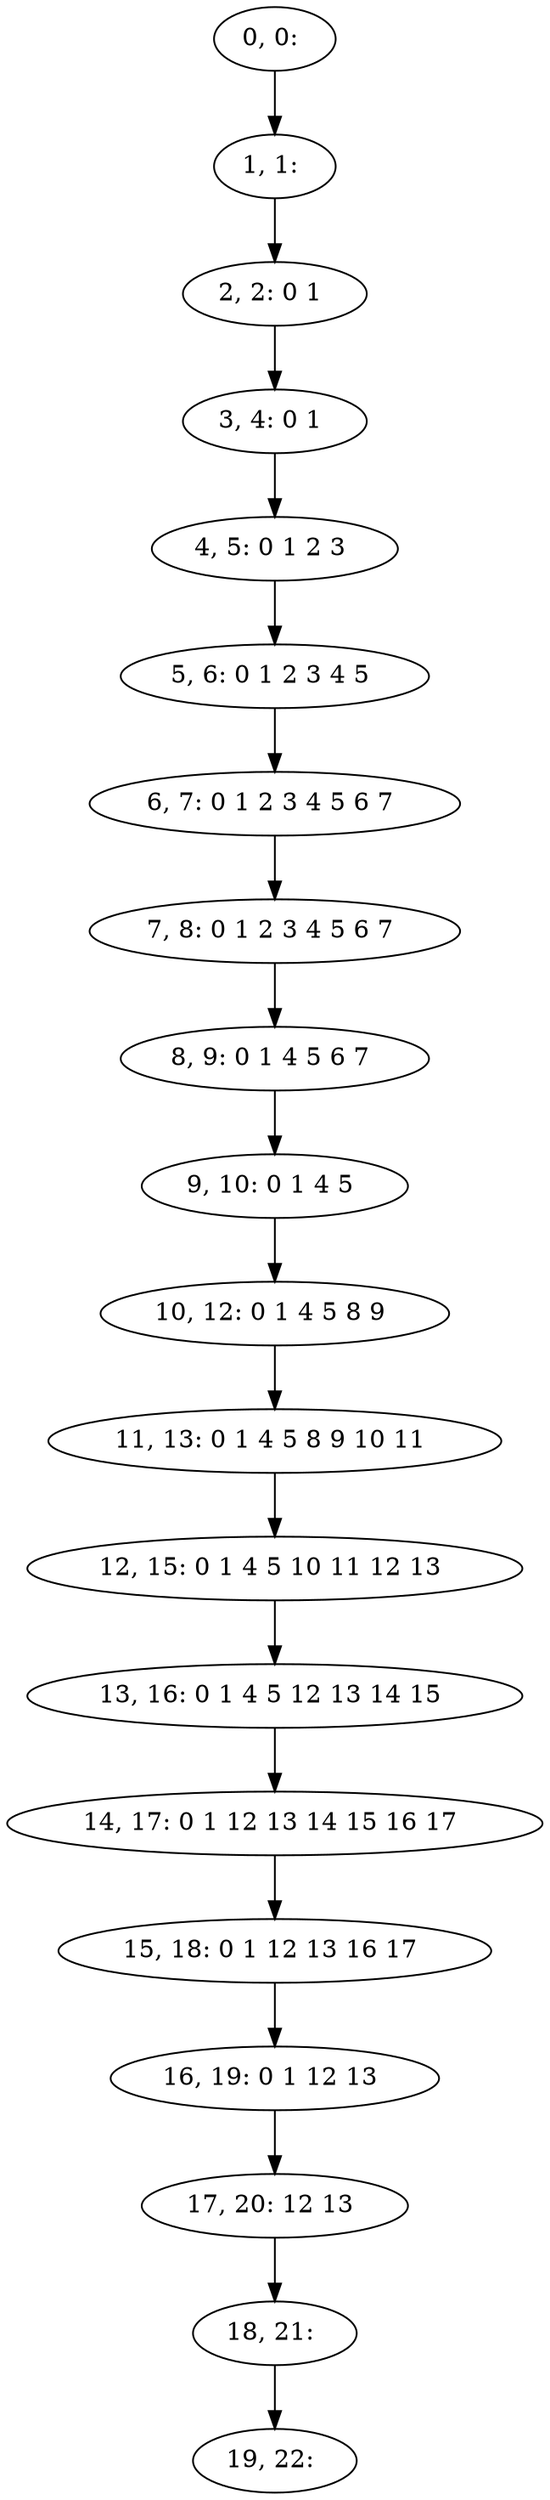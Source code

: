 digraph G {
0[label="0, 0: "];
1[label="1, 1: "];
2[label="2, 2: 0 1 "];
3[label="3, 4: 0 1 "];
4[label="4, 5: 0 1 2 3 "];
5[label="5, 6: 0 1 2 3 4 5 "];
6[label="6, 7: 0 1 2 3 4 5 6 7 "];
7[label="7, 8: 0 1 2 3 4 5 6 7 "];
8[label="8, 9: 0 1 4 5 6 7 "];
9[label="9, 10: 0 1 4 5 "];
10[label="10, 12: 0 1 4 5 8 9 "];
11[label="11, 13: 0 1 4 5 8 9 10 11 "];
12[label="12, 15: 0 1 4 5 10 11 12 13 "];
13[label="13, 16: 0 1 4 5 12 13 14 15 "];
14[label="14, 17: 0 1 12 13 14 15 16 17 "];
15[label="15, 18: 0 1 12 13 16 17 "];
16[label="16, 19: 0 1 12 13 "];
17[label="17, 20: 12 13 "];
18[label="18, 21: "];
19[label="19, 22: "];
0->1 ;
1->2 ;
2->3 ;
3->4 ;
4->5 ;
5->6 ;
6->7 ;
7->8 ;
8->9 ;
9->10 ;
10->11 ;
11->12 ;
12->13 ;
13->14 ;
14->15 ;
15->16 ;
16->17 ;
17->18 ;
18->19 ;
}

